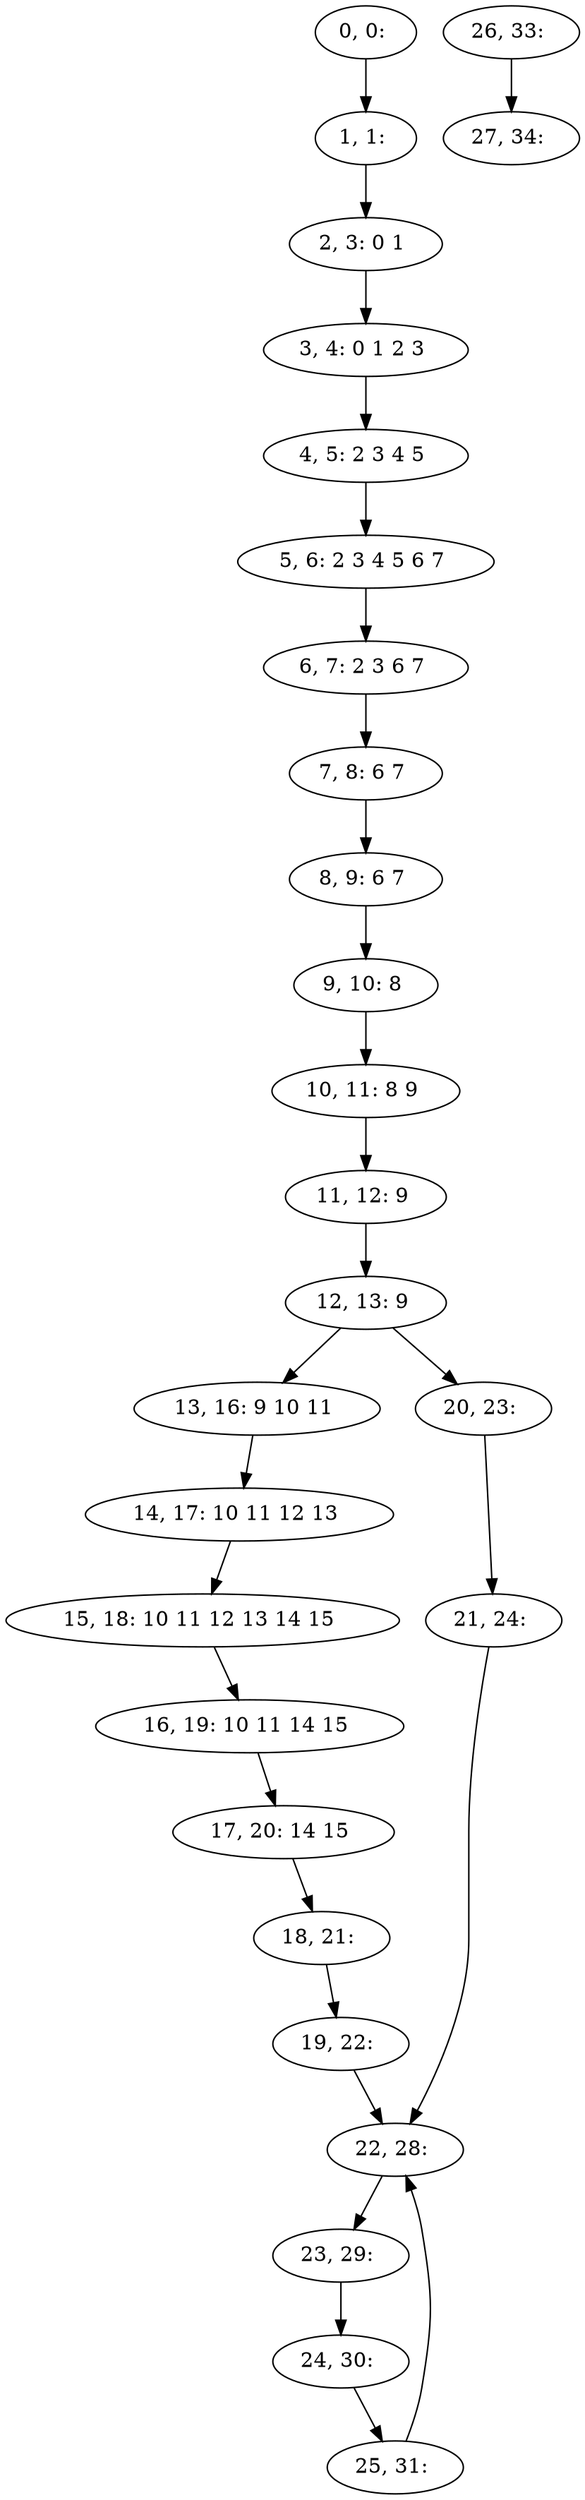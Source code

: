 digraph G {
0[label="0, 0: "];
1[label="1, 1: "];
2[label="2, 3: 0 1 "];
3[label="3, 4: 0 1 2 3 "];
4[label="4, 5: 2 3 4 5 "];
5[label="5, 6: 2 3 4 5 6 7 "];
6[label="6, 7: 2 3 6 7 "];
7[label="7, 8: 6 7 "];
8[label="8, 9: 6 7 "];
9[label="9, 10: 8 "];
10[label="10, 11: 8 9 "];
11[label="11, 12: 9 "];
12[label="12, 13: 9 "];
13[label="13, 16: 9 10 11 "];
14[label="14, 17: 10 11 12 13 "];
15[label="15, 18: 10 11 12 13 14 15 "];
16[label="16, 19: 10 11 14 15 "];
17[label="17, 20: 14 15 "];
18[label="18, 21: "];
19[label="19, 22: "];
20[label="20, 23: "];
21[label="21, 24: "];
22[label="22, 28: "];
23[label="23, 29: "];
24[label="24, 30: "];
25[label="25, 31: "];
26[label="26, 33: "];
27[label="27, 34: "];
0->1 ;
1->2 ;
2->3 ;
3->4 ;
4->5 ;
5->6 ;
6->7 ;
7->8 ;
8->9 ;
9->10 ;
10->11 ;
11->12 ;
12->13 ;
12->20 ;
13->14 ;
14->15 ;
15->16 ;
16->17 ;
17->18 ;
18->19 ;
19->22 ;
20->21 ;
21->22 ;
22->23 ;
23->24 ;
24->25 ;
25->22 ;
26->27 ;
}
